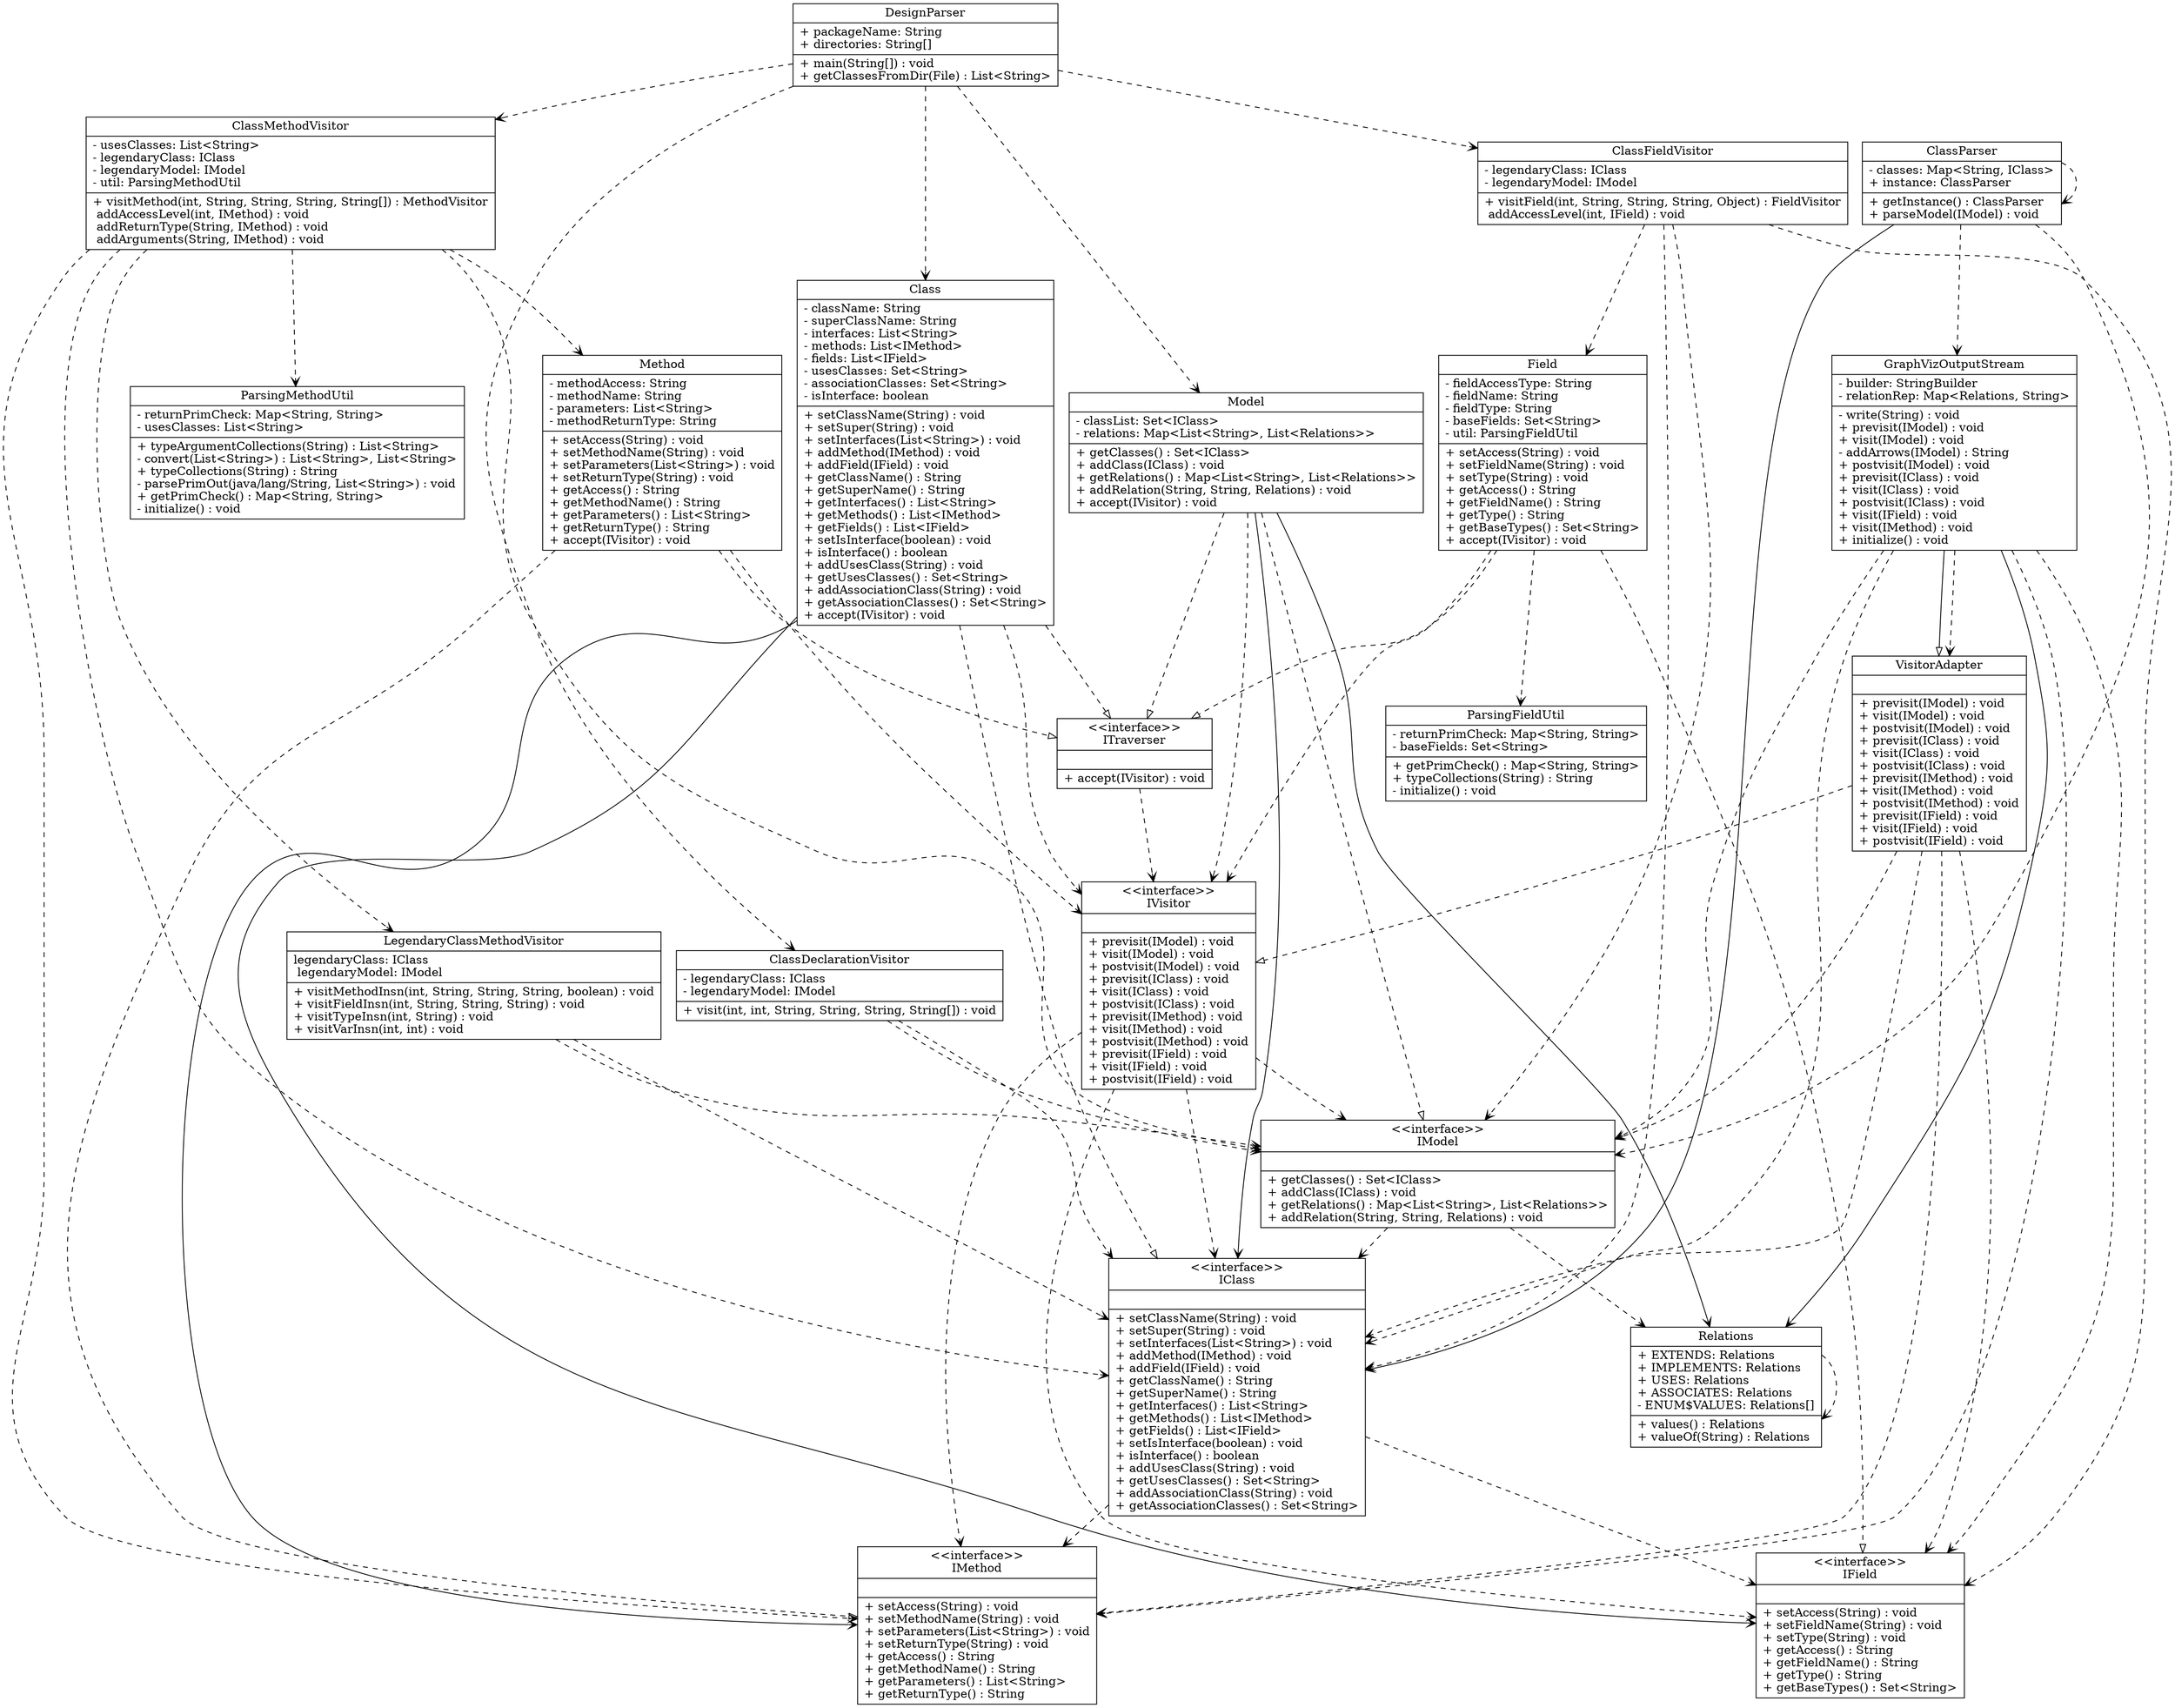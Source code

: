 digraph G{
	node [shape = "record"]
Method [
	label = "{Method|
	- methodAccess: String\l
	- methodName: String\l
	- parameters: List\<String\>\l
	- methodReturnType: String\l
	|
	+ setAccess(String) : void\l
	+ setMethodName(String) : void\l
	+ setParameters(List\<String\>) : void\l
	+ setReturnType(String) : void\l
	+ getAccess() : String\l
	+ getMethodName() : String\l
	+ getParameters() : List\<String\>\l
	+ getReturnType() : String\l
	+ accept(IVisitor) : void\l
	}"
	]
VisitorAdapter [
	label = "{VisitorAdapter|
	|
	+ previsit(IModel) : void\l
	+ visit(IModel) : void\l
	+ postvisit(IModel) : void\l
	+ previsit(IClass) : void\l
	+ visit(IClass) : void\l
	+ postvisit(IClass) : void\l
	+ previsit(IMethod) : void\l
	+ visit(IMethod) : void\l
	+ postvisit(IMethod) : void\l
	+ previsit(IField) : void\l
	+ visit(IField) : void\l
	+ postvisit(IField) : void\l
	}"
	]
ClassFieldVisitor [
	label = "{ClassFieldVisitor|
	- legendaryClass: IClass\l
	- legendaryModel: IModel\l
	|
	+ visitField(int, String, String, String, Object) : FieldVisitor\l
	 addAccessLevel(int, IField) : void\l
	}"
	]
Class [
	label = "{Class|
	- className: String\l
	- superClassName: String\l
	- interfaces: List\<String\>\l
	- methods: List\<IMethod\>\l
	- fields: List\<IField\>\l
	- usesClasses: Set\<String\>\l
	- associationClasses: Set\<String\>\l
	- isInterface: boolean\l
	|
	+ setClassName(String) : void\l
	+ setSuper(String) : void\l
	+ setInterfaces(List\<String\>) : void\l
	+ addMethod(IMethod) : void\l
	+ addField(IField) : void\l
	+ getClassName() : String\l
	+ getSuperName() : String\l
	+ getInterfaces() : List\<String\>\l
	+ getMethods() : List\<IMethod\>\l
	+ getFields() : List\<IField\>\l
	+ setIsInterface(boolean) : void\l
	+ isInterface() : boolean\l
	+ addUsesClass(String) : void\l
	+ getUsesClasses() : Set\<String\>\l
	+ addAssociationClass(String) : void\l
	+ getAssociationClasses() : Set\<String\>\l
	+ accept(IVisitor) : void\l
	}"
	]
Model [
	label = "{Model|
	- classList: Set\<IClass\>\l
	- relations: Map\<List\<String\>, List\<Relations\>\>\l
	|
	+ getClasses() : Set\<IClass\>\l
	+ addClass(IClass) : void\l
	+ getRelations() : Map\<List\<String\>, List\<Relations\>\>\l
	+ addRelation(String, String, Relations) : void\l
	+ accept(IVisitor) : void\l
	}"
	]
ParsingMethodUtil [
	label = "{ParsingMethodUtil|
	- returnPrimCheck: Map\<String, String\>\l
	- usesClasses: List\<String\>\l
	|
	+ typeArgumentCollections(String) : List\<String\>\l
	- convert(List\<String\>) : List\<String\>, List\<String\>\l
	+ typeCollections(String) : String\l
	- parsePrimOut(java/lang/String, List\<String\>) : void\l
	+ getPrimCheck() : Map\<String, String\>\l
	- initialize() : void\l
	}"
	]
ParsingFieldUtil [
	label = "{ParsingFieldUtil|
	- returnPrimCheck: Map\<String, String\>\l
	- baseFields: Set\<String\>\l
	|
	+ getPrimCheck() : Map\<String, String\>\l
	+ typeCollections(String) : String\l
	- initialize() : void\l
	}"
	]
Field [
	label = "{Field|
	- fieldAccessType: String\l
	- fieldName: String\l
	- fieldType: String\l
	- baseFields: Set\<String\>\l
	- util: ParsingFieldUtil\l
	|
	+ setAccess(String) : void\l
	+ setFieldName(String) : void\l
	+ setType(String) : void\l
	+ getAccess() : String\l
	+ getFieldName() : String\l
	+ getType() : String\l
	+ getBaseTypes() : Set\<String\>\l
	+ accept(IVisitor) : void\l
	}"
	]
IMethod [
	label = "{\<\<interface\>\>\nIMethod|
	|
	+ setAccess(String) : void\l
	+ setMethodName(String) : void\l
	+ setParameters(List\<String\>) : void\l
	+ setReturnType(String) : void\l
	+ getAccess() : String\l
	+ getMethodName() : String\l
	+ getParameters() : List\<String\>\l
	+ getReturnType() : String\l
	}"
	]
Relations [
	label = "{Relations|
	+ EXTENDS: Relations\l
	+ IMPLEMENTS: Relations\l
	+ USES: Relations\l
	+ ASSOCIATES: Relations\l
	- ENUM$VALUES: Relations[]\l
	|
	+ values() : Relations\l
	+ valueOf(String) : Relations\l
	}"
	]
GraphVizOutputStream [
	label = "{GraphVizOutputStream|
	- builder: StringBuilder\l
	- relationRep: Map\<Relations, String\>\l
	|
	- write(String) : void\l
	+ previsit(IModel) : void\l
	+ visit(IModel) : void\l
	- addArrows(IModel) : String\l
	+ postvisit(IModel) : void\l
	+ previsit(IClass) : void\l
	+ visit(IClass) : void\l
	+ postvisit(IClass) : void\l
	+ visit(IField) : void\l
	+ visit(IMethod) : void\l
	+ initialize() : void\l
	}"
	]
IClass [
	label = "{\<\<interface\>\>\nIClass|
	|
	+ setClassName(String) : void\l
	+ setSuper(String) : void\l
	+ setInterfaces(List\<String\>) : void\l
	+ addMethod(IMethod) : void\l
	+ addField(IField) : void\l
	+ getClassName() : String\l
	+ getSuperName() : String\l
	+ getInterfaces() : List\<String\>\l
	+ getMethods() : List\<IMethod\>\l
	+ getFields() : List\<IField\>\l
	+ setIsInterface(boolean) : void\l
	+ isInterface() : boolean\l
	+ addUsesClass(String) : void\l
	+ getUsesClasses() : Set\<String\>\l
	+ addAssociationClass(String) : void\l
	+ getAssociationClasses() : Set\<String\>\l
	}"
	]
IField [
	label = "{\<\<interface\>\>\nIField|
	|
	+ setAccess(String) : void\l
	+ setFieldName(String) : void\l
	+ setType(String) : void\l
	+ getAccess() : String\l
	+ getFieldName() : String\l
	+ getType() : String\l
	+ getBaseTypes() : Set\<String\>\l
	}"
	]
ClassMethodVisitor [
	label = "{ClassMethodVisitor|
	- usesClasses: List\<String\>\l
	- legendaryClass: IClass\l
	- legendaryModel: IModel\l
	- util: ParsingMethodUtil\l
	|
	+ visitMethod(int, String, String, String, String[]) : MethodVisitor\l
	 addAccessLevel(int, IMethod) : void\l
	 addReturnType(String, IMethod) : void\l
	 addArguments(String, IMethod) : void\l
	}"
	]
ClassDeclarationVisitor [
	label = "{ClassDeclarationVisitor|
	- legendaryClass: IClass\l
	- legendaryModel: IModel\l
	|
	+ visit(int, int, String, String, String, String[]) : void\l
	}"
	]
LegendaryClassMethodVisitor [
	label = "{LegendaryClassMethodVisitor|
	 legendaryClass: IClass\l
	 legendaryModel: IModel\l
	|
	+ visitMethodInsn(int, String, String, String, boolean) : void\l
	+ visitFieldInsn(int, String, String, String) : void\l
	+ visitTypeInsn(int, String) : void\l
	+ visitVarInsn(int, int) : void\l
	}"
	]
IVisitor [
	label = "{\<\<interface\>\>\nIVisitor|
	|
	+ previsit(IModel) : void\l
	+ visit(IModel) : void\l
	+ postvisit(IModel) : void\l
	+ previsit(IClass) : void\l
	+ visit(IClass) : void\l
	+ postvisit(IClass) : void\l
	+ previsit(IMethod) : void\l
	+ visit(IMethod) : void\l
	+ postvisit(IMethod) : void\l
	+ previsit(IField) : void\l
	+ visit(IField) : void\l
	+ postvisit(IField) : void\l
	}"
	]
IModel [
	label = "{\<\<interface\>\>\nIModel|
	|
	+ getClasses() : Set\<IClass\>\l
	+ addClass(IClass) : void\l
	+ getRelations() : Map\<List\<String\>, List\<Relations\>\>\l
	+ addRelation(String, String, Relations) : void\l
	}"
	]
ITraverser [
	label = "{\<\<interface\>\>\nITraverser|
	|
	+ accept(IVisitor) : void\l
	}"
	]
DesignParser [
	label = "{DesignParser|
	+ packageName: String\l
	+ directories: String[]\l
	|
	+ main(String[]) : void\l
	+ getClassesFromDir(File) : List\<String\>\l
	}"
	]
ClassParser [
	label = "{ClassParser|
	- classes: Map\<String, IClass\>\l
	+ instance: ClassParser\l
	|
	+ getInstance() : ClassParser\l
	+ parseModel(IModel) : void\l
	}"
	]
	edge [style = "solid"] [arrowhead = "open"]
	Model->Relations
	edge [style = "dashed"] [arrowhead = "open"]
	IVisitor->IModel
	edge [style = "dashed"] [arrowhead = "open"]
	VisitorAdapter->IField
	edge [style = "dashed"] [arrowhead = "open"]
	ClassMethodVisitor->IMethod
	edge [style = "dashed"] [arrowhead = "open"]
	Relations->Relations
	edge [style = "dashed"] [arrowhead = "empty"]
	Class->ITraverser
	edge [style = "dashed"] [arrowhead = "open"]
	ClassFieldVisitor->IField
	edge [style = "dashed"] [arrowhead = "empty"]
	VisitorAdapter->IVisitor
	edge [style = "dashed"] [arrowhead = "open"]
	ClassDeclarationVisitor->IModel
	edge [style = "dashed"] [arrowhead = "open"]
	Model->IVisitor
	edge [style = "dashed"] [arrowhead = "open"]
	ClassFieldVisitor->IModel
	edge [style = "dashed"] [arrowhead = "empty"]
	Field->IField
	edge [style = "dashed"] [arrowhead = "open"]
	VisitorAdapter->IMethod
	edge [style = "dashed"] [arrowhead = "open"]
	DesignParser->ClassMethodVisitor
	edge [style = "dashed"] [arrowhead = "open"]
	IModel->Relations
	edge [style = "dashed"] [arrowhead = "empty"]
	Field->ITraverser
	edge [style = "dashed"] [arrowhead = "open"]
	IVisitor->IClass
	edge [style = "solid"] [arrowhead = "open"]
	GraphVizOutputStream->Relations
	edge [style = "dashed"] [arrowhead = "open"]
	ClassMethodVisitor->ParsingMethodUtil
	edge [style = "dashed"] [arrowhead = "open"]
	GraphVizOutputStream->IField
	edge [style = "dashed"] [arrowhead = "empty"]
	Model->ITraverser
	edge [style = "dashed"] [arrowhead = "open"]
	VisitorAdapter->IModel
	edge [style = "solid"] [arrowhead = "empty"]
GraphVizOutputStream->VisitorAdapter
	edge [style = "dashed"] [arrowhead = "open"]
	GraphVizOutputStream->VisitorAdapter
	edge [style = "dashed"] [arrowhead = "open"]
	ClassMethodVisitor->IClass
	edge [style = "dashed"] [arrowhead = "open"]
	DesignParser->ClassFieldVisitor
	edge [style = "solid"] [arrowhead = "open"]
	Class->IField
	edge [style = "dashed"] [arrowhead = "empty"]
	Model->IModel
	edge [style = "dashed"] [arrowhead = "open"]
	ClassMethodVisitor->LegendaryClassMethodVisitor
	edge [style = "dashed"] [arrowhead = "open"]
	IClass->IMethod
	edge [style = "dashed"] [arrowhead = "open"]
	GraphVizOutputStream->IModel
	edge [style = "dashed"] [arrowhead = "empty"]
	Method->IMethod
	edge [style = "dashed"] [arrowhead = "open"]
	IClass->IField
	edge [style = "dashed"] [arrowhead = "open"]
	VisitorAdapter->IClass
	edge [style = "dashed"] [arrowhead = "open"]
	DesignParser->Model
	edge [style = "solid"] [arrowhead = "open"]
	ClassParser->IClass
	edge [style = "dashed"] [arrowhead = "open"]
	IVisitor->IMethod
	edge [style = "solid"] [arrowhead = "open"]
	Model->IClass
	edge [style = "dashed"] [arrowhead = "open"]
	ClassMethodVisitor->IModel
	edge [style = "dashed"] [arrowhead = "open"]
	Field->IVisitor
	edge [style = "dashed"] [arrowhead = "open"]
	Method->IVisitor
	edge [style = "dashed"] [arrowhead = "open"]
	ClassParser->ClassParser
	edge [style = "dashed"] [arrowhead = "open"]
	ClassDeclarationVisitor->IClass
	edge [style = "solid"] [arrowhead = "open"]
	Class->IMethod
	edge [style = "dashed"] [arrowhead = "open"]
	ClassParser->IModel
	edge [style = "dashed"] [arrowhead = "open"]
	IVisitor->IField
	edge [style = "dashed"] [arrowhead = "open"]
	ClassFieldVisitor->Field
	edge [style = "dashed"] [arrowhead = "open"]
	ClassParser->GraphVizOutputStream
	edge [style = "dashed"] [arrowhead = "open"]
	ClassFieldVisitor->IClass
	edge [style = "dashed"] [arrowhead = "open"]
	GraphVizOutputStream->IClass
	edge [style = "dashed"] [arrowhead = "open"]
	GraphVizOutputStream->IMethod
	edge [style = "dashed"] [arrowhead = "open"]
	LegendaryClassMethodVisitor->IModel
	edge [style = "dashed"] [arrowhead = "open"]
	LegendaryClassMethodVisitor->IClass
	edge [style = "dashed"] [arrowhead = "open"]
	IModel->IClass
	edge [style = "dashed"] [arrowhead = "open"]
	ITraverser->IVisitor
	edge [style = "dashed"] [arrowhead = "open"]
	Field->ParsingFieldUtil
	edge [style = "dashed"] [arrowhead = "empty"]
	Method->ITraverser
	edge [style = "dashed"] [arrowhead = "open"]
	DesignParser->ClassDeclarationVisitor
	edge [style = "dashed"] [arrowhead = "empty"]
	Class->IClass
	edge [style = "dashed"] [arrowhead = "open"]
	Class->IVisitor
	edge [style = "dashed"] [arrowhead = "open"]
	DesignParser->Class
	edge [style = "dashed"] [arrowhead = "open"]
	ClassMethodVisitor->Method
}